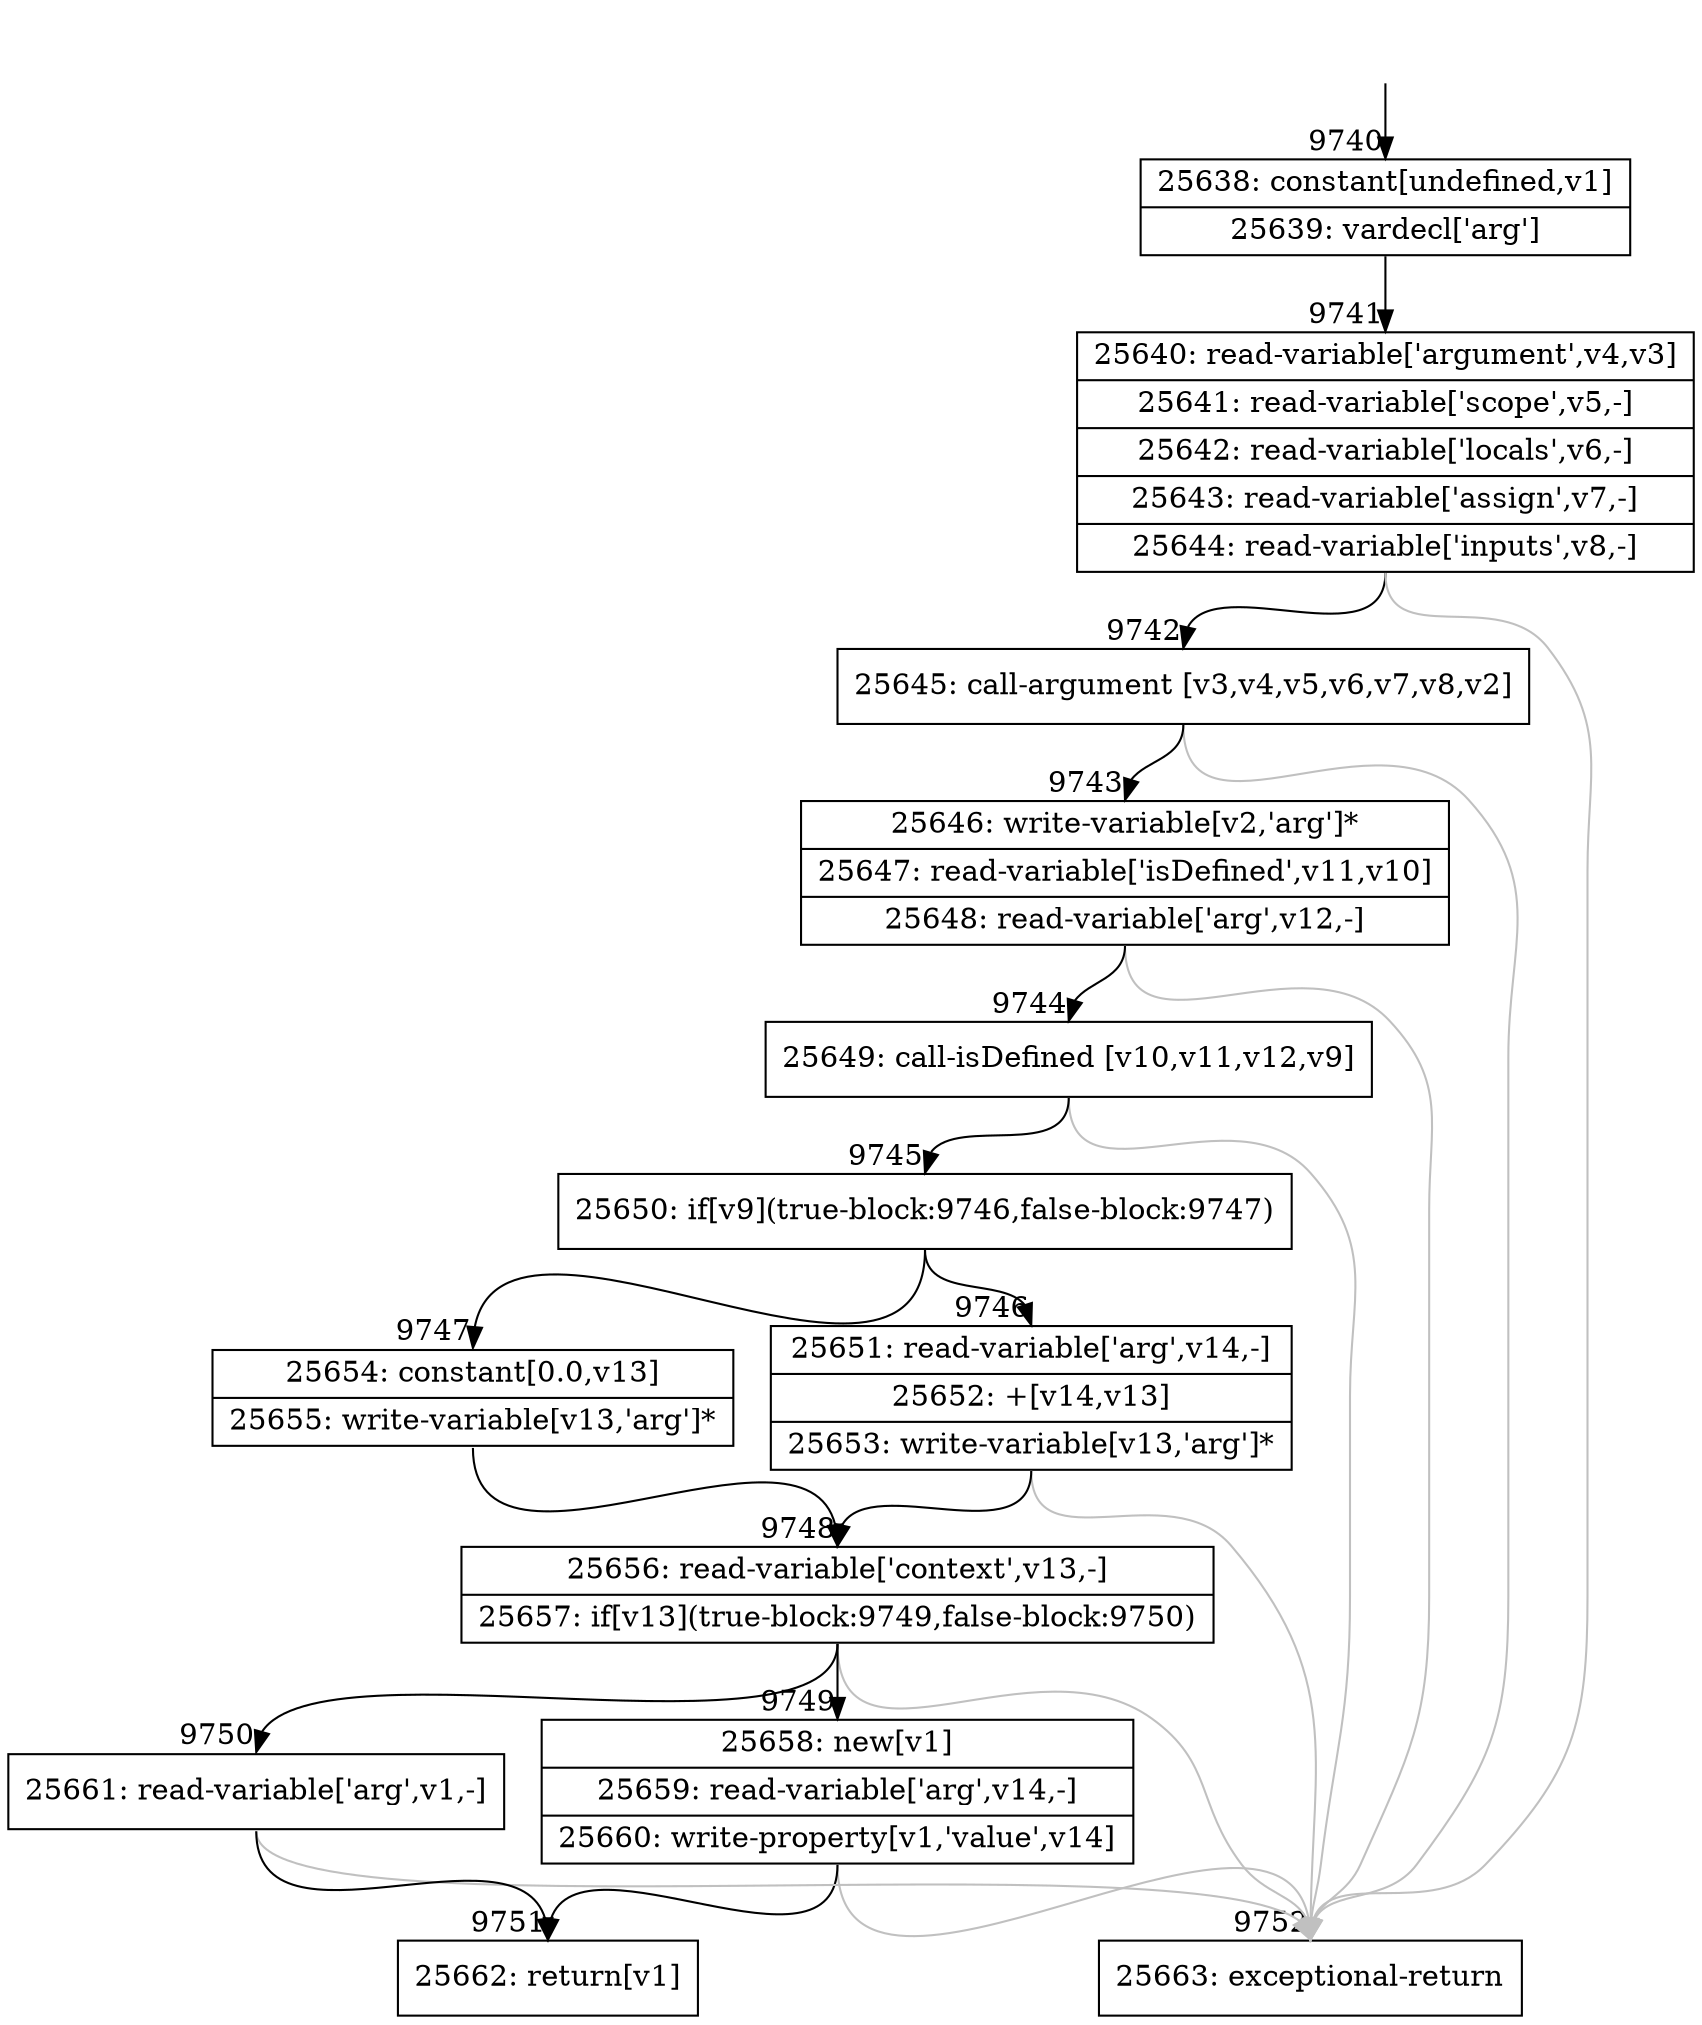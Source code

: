 digraph {
rankdir="TD"
BB_entry716[shape=none,label=""];
BB_entry716 -> BB9740 [tailport=s, headport=n, headlabel="    9740"]
BB9740 [shape=record label="{25638: constant[undefined,v1]|25639: vardecl['arg']}" ] 
BB9740 -> BB9741 [tailport=s, headport=n, headlabel="      9741"]
BB9741 [shape=record label="{25640: read-variable['argument',v4,v3]|25641: read-variable['scope',v5,-]|25642: read-variable['locals',v6,-]|25643: read-variable['assign',v7,-]|25644: read-variable['inputs',v8,-]}" ] 
BB9741 -> BB9742 [tailport=s, headport=n, headlabel="      9742"]
BB9741 -> BB9752 [tailport=s, headport=n, color=gray, headlabel="      9752"]
BB9742 [shape=record label="{25645: call-argument [v3,v4,v5,v6,v7,v8,v2]}" ] 
BB9742 -> BB9743 [tailport=s, headport=n, headlabel="      9743"]
BB9742 -> BB9752 [tailport=s, headport=n, color=gray]
BB9743 [shape=record label="{25646: write-variable[v2,'arg']*|25647: read-variable['isDefined',v11,v10]|25648: read-variable['arg',v12,-]}" ] 
BB9743 -> BB9744 [tailport=s, headport=n, headlabel="      9744"]
BB9743 -> BB9752 [tailport=s, headport=n, color=gray]
BB9744 [shape=record label="{25649: call-isDefined [v10,v11,v12,v9]}" ] 
BB9744 -> BB9745 [tailport=s, headport=n, headlabel="      9745"]
BB9744 -> BB9752 [tailport=s, headport=n, color=gray]
BB9745 [shape=record label="{25650: if[v9](true-block:9746,false-block:9747)}" ] 
BB9745 -> BB9746 [tailport=s, headport=n, headlabel="      9746"]
BB9745 -> BB9747 [tailport=s, headport=n, headlabel="      9747"]
BB9746 [shape=record label="{25651: read-variable['arg',v14,-]|25652: +[v14,v13]|25653: write-variable[v13,'arg']*}" ] 
BB9746 -> BB9748 [tailport=s, headport=n, headlabel="      9748"]
BB9746 -> BB9752 [tailport=s, headport=n, color=gray]
BB9747 [shape=record label="{25654: constant[0.0,v13]|25655: write-variable[v13,'arg']*}" ] 
BB9747 -> BB9748 [tailport=s, headport=n]
BB9748 [shape=record label="{25656: read-variable['context',v13,-]|25657: if[v13](true-block:9749,false-block:9750)}" ] 
BB9748 -> BB9749 [tailport=s, headport=n, headlabel="      9749"]
BB9748 -> BB9750 [tailport=s, headport=n, headlabel="      9750"]
BB9748 -> BB9752 [tailport=s, headport=n, color=gray]
BB9749 [shape=record label="{25658: new[v1]|25659: read-variable['arg',v14,-]|25660: write-property[v1,'value',v14]}" ] 
BB9749 -> BB9751 [tailport=s, headport=n, headlabel="      9751"]
BB9749 -> BB9752 [tailport=s, headport=n, color=gray]
BB9750 [shape=record label="{25661: read-variable['arg',v1,-]}" ] 
BB9750 -> BB9751 [tailport=s, headport=n]
BB9750 -> BB9752 [tailport=s, headport=n, color=gray]
BB9751 [shape=record label="{25662: return[v1]}" ] 
BB9752 [shape=record label="{25663: exceptional-return}" ] 
//#$~ 13749
}
